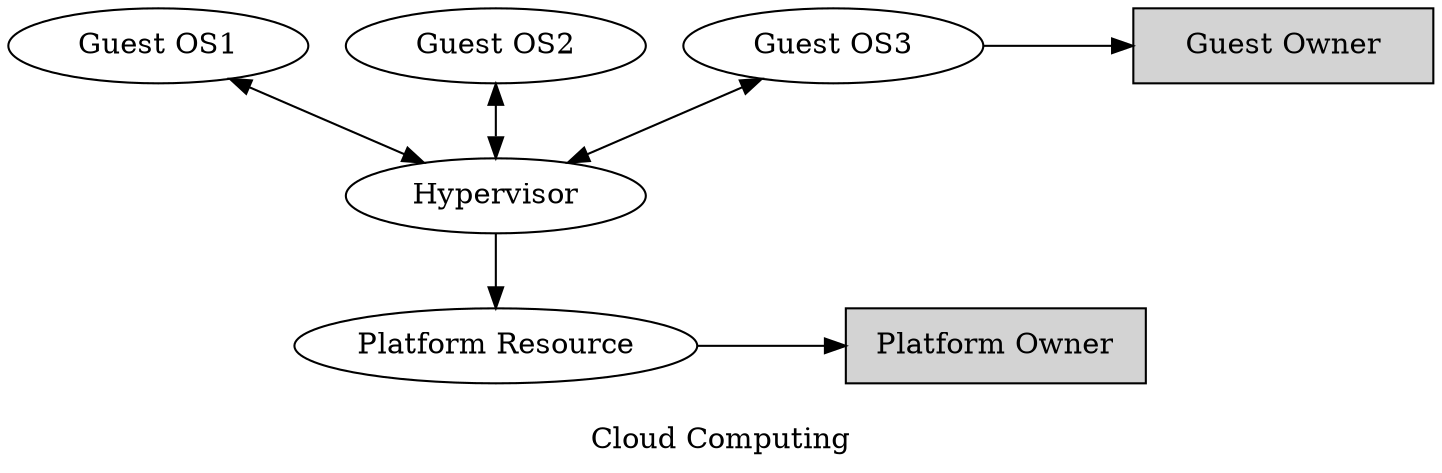 digraph hello
{
	graph[label = "\nCloud Computing";];
	
	node[width = 2];
	a1[label = "Guest OS1"];
	a2[label = "Guest OS2"];
	a3[label = "Guest OS3"];	
	a4[label = "Hypervisor"];
	a5[label = "Platform Resource"];
	
	edge[dir = both];
	a1 -> a4;
	a2 -> a4;
	a3 -> a4;
	edge[dir = forward];
	a4 -> a5;
	
	node[shape = box; style = filled];
	a6[label = "Guest Owner"];
	a7[label = "Platform Owner"];

	edge[minlen = 4];
	{rank = same; a3 -> a6;}	
	{rank = same; a5 -> a7;}
}